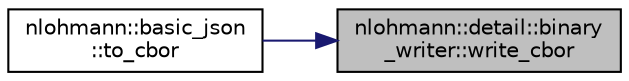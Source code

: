 digraph "nlohmann::detail::binary_writer::write_cbor"
{
 // LATEX_PDF_SIZE
  edge [fontname="Helvetica",fontsize="10",labelfontname="Helvetica",labelfontsize="10"];
  node [fontname="Helvetica",fontsize="10",shape=record];
  rankdir="RL";
  Node1 [label="nlohmann::detail::binary\l_writer::write_cbor",height=0.2,width=0.4,color="black", fillcolor="grey75", style="filled", fontcolor="black",tooltip=" "];
  Node1 -> Node2 [dir="back",color="midnightblue",fontsize="10",style="solid",fontname="Helvetica"];
  Node2 [label="nlohmann::basic_json\l::to_cbor",height=0.2,width=0.4,color="black", fillcolor="white", style="filled",URL="$classnlohmann_1_1basic__json.html#ac59dfbee523c5340e41548764a8d26be",tooltip="create a CBOR serialization of a given JSON value"];
}
